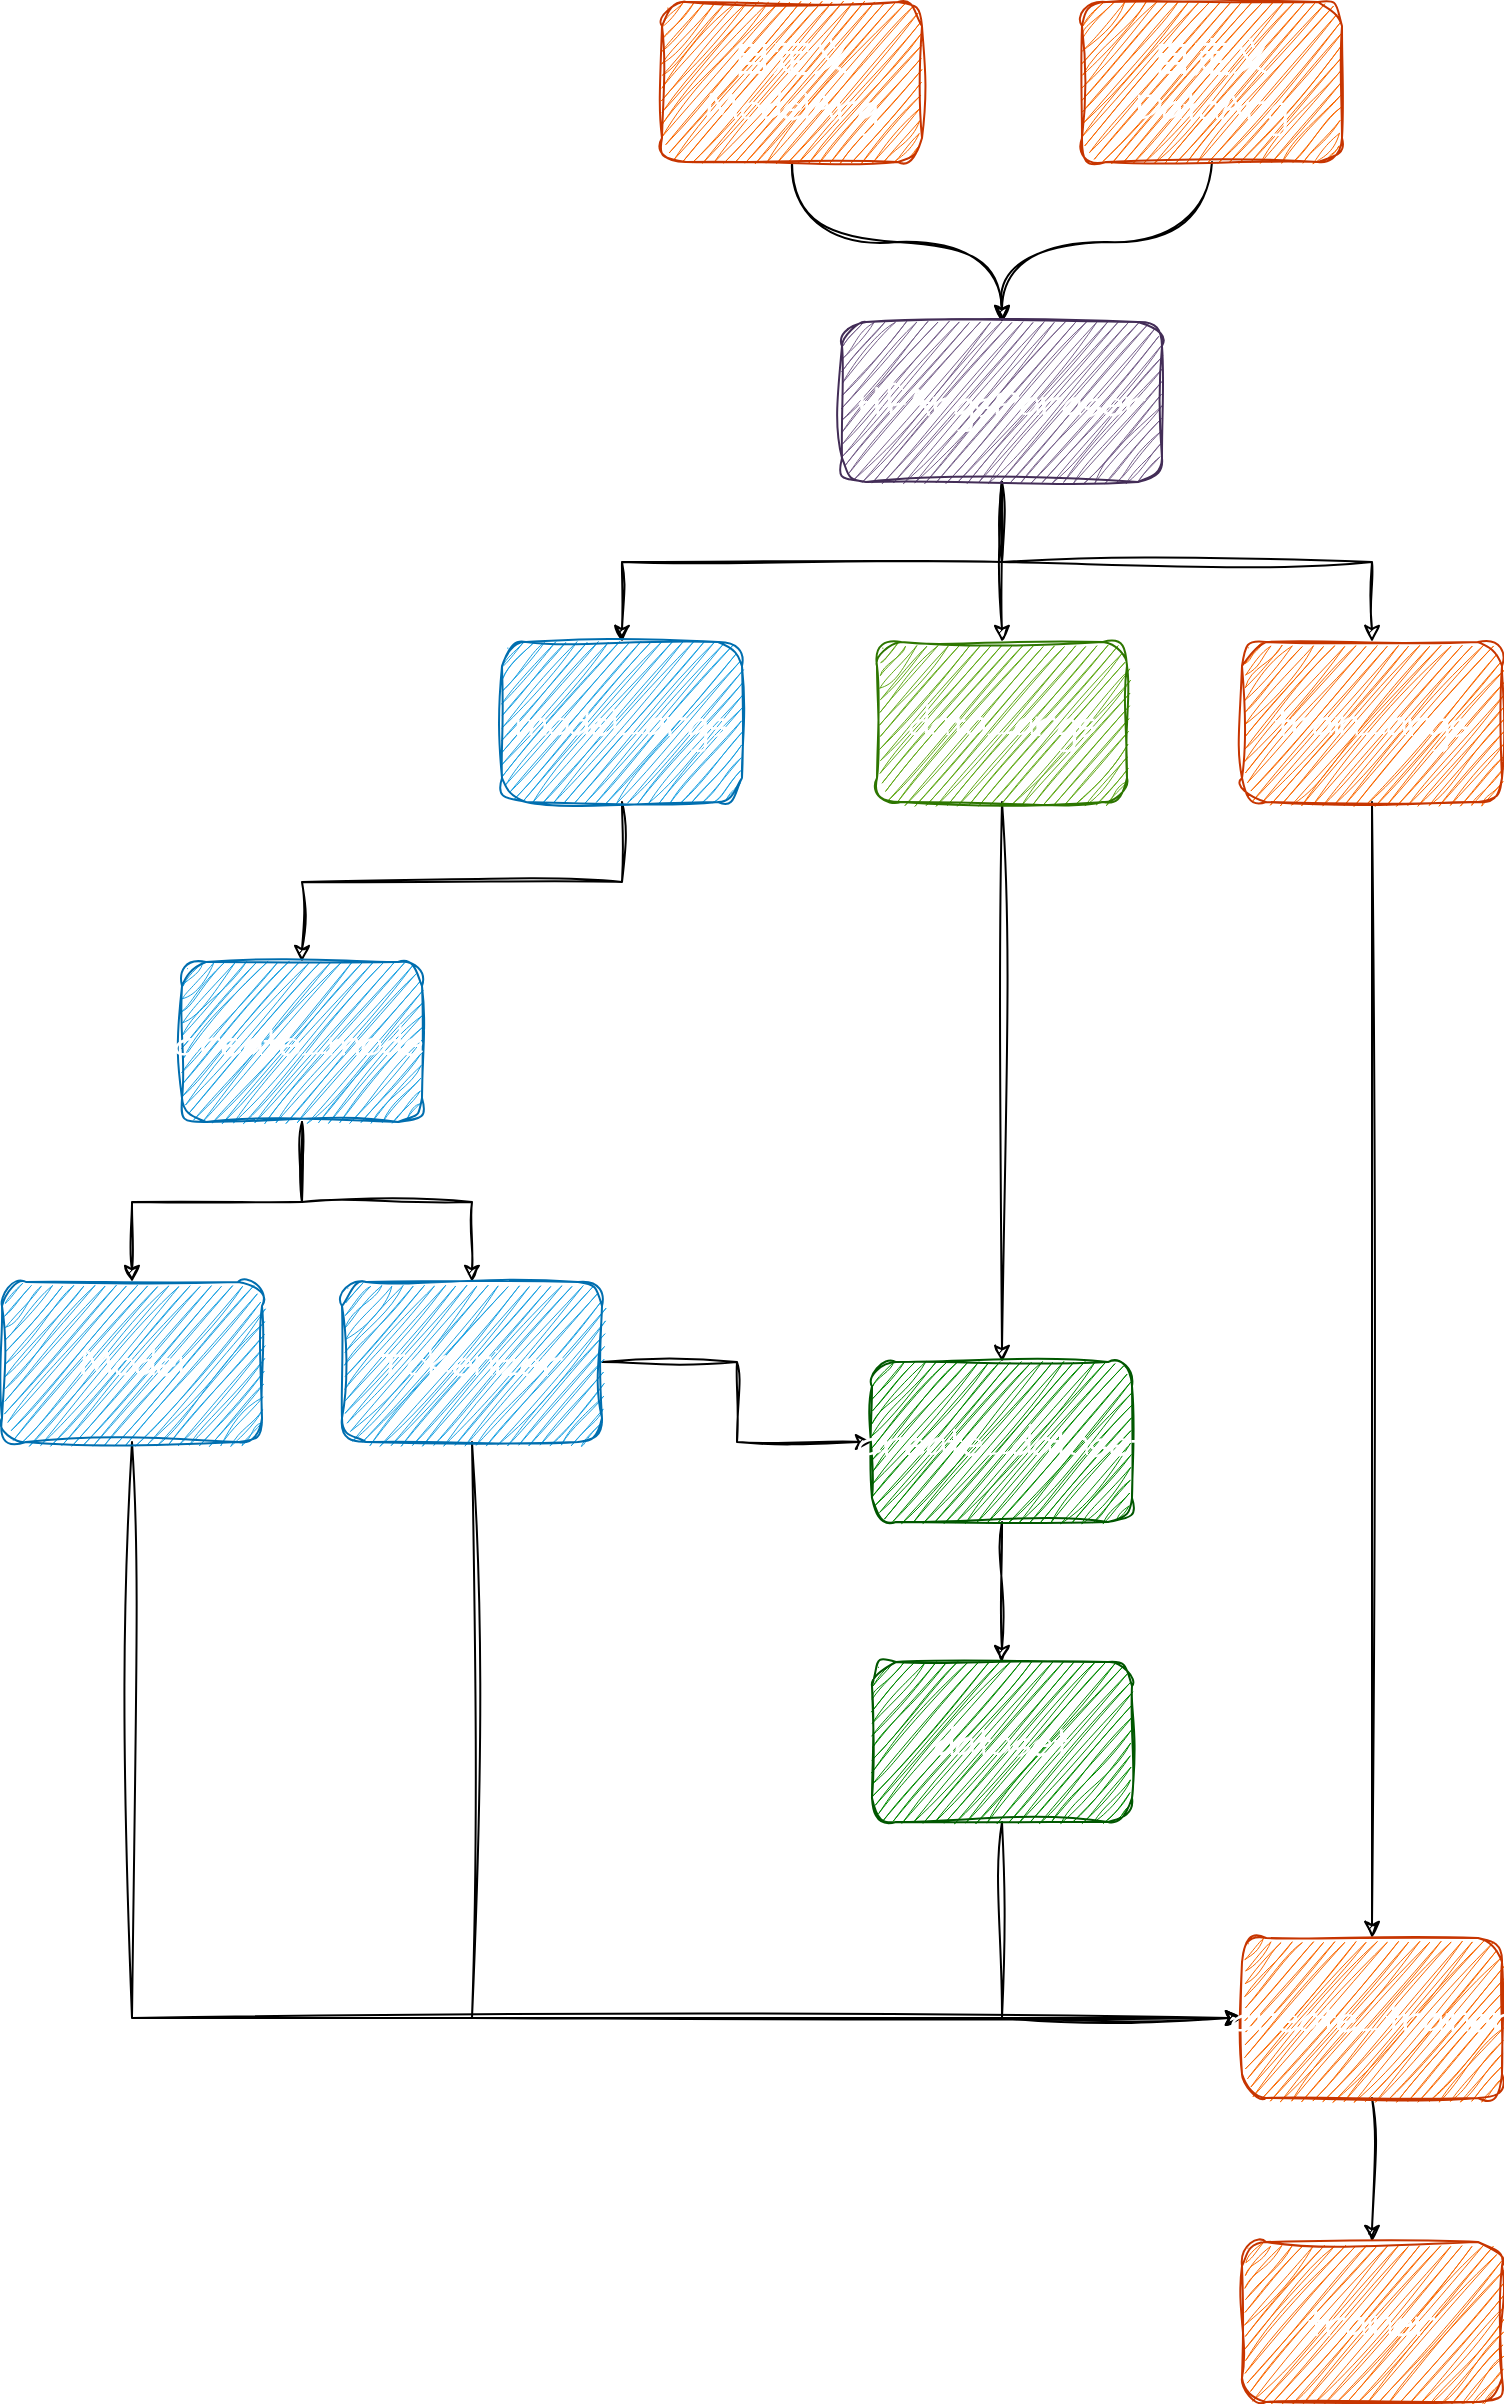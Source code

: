 <mxfile version="21.6.8" type="device">
  <diagram name="第 1 页" id="R8J5Eao7LZHE1DyDqoTT">
    <mxGraphModel dx="705" dy="778" grid="1" gridSize="10" guides="1" tooltips="1" connect="1" arrows="1" fold="1" page="1" pageScale="1" pageWidth="1654" pageHeight="2336" math="0" shadow="0">
      <root>
        <mxCell id="0" />
        <mxCell id="1" parent="0" />
        <mxCell id="JVfQiV18XyBdGDQ0JQJj-5" style="edgeStyle=orthogonalEdgeStyle;rounded=0;sketch=1;hachureGap=4;jiggle=2;curveFitting=1;orthogonalLoop=1;jettySize=auto;html=1;exitX=0.5;exitY=1;exitDx=0;exitDy=0;entryX=0.5;entryY=0;entryDx=0;entryDy=0;fontFamily=Architects Daughter;fontSource=https%3A%2F%2Ffonts.googleapis.com%2Fcss%3Ffamily%3DArchitects%2BDaughter;fontSize=16;curved=1;" edge="1" parent="1" source="JVfQiV18XyBdGDQ0JQJj-1" target="JVfQiV18XyBdGDQ0JQJj-3">
          <mxGeometry relative="1" as="geometry" />
        </mxCell>
        <mxCell id="JVfQiV18XyBdGDQ0JQJj-1" value="自定义ModelArg" style="rounded=1;whiteSpace=wrap;html=1;sketch=1;hachureGap=4;jiggle=2;curveFitting=1;fontFamily=Architects Daughter;fontSource=https%3A%2F%2Ffonts.googleapis.com%2Fcss%3Ffamily%3DArchitects%2BDaughter;fontSize=20;fillColor=#fa6800;fontColor=#FFFFFF;strokeColor=#C73500;" vertex="1" parent="1">
          <mxGeometry x="960" y="200" width="130" height="80" as="geometry" />
        </mxCell>
        <mxCell id="JVfQiV18XyBdGDQ0JQJj-6" style="edgeStyle=orthogonalEdgeStyle;rounded=0;sketch=1;hachureGap=4;jiggle=2;curveFitting=1;orthogonalLoop=1;jettySize=auto;html=1;exitX=0.5;exitY=1;exitDx=0;exitDy=0;entryX=0.5;entryY=0;entryDx=0;entryDy=0;fontFamily=Architects Daughter;fontSource=https%3A%2F%2Ffonts.googleapis.com%2Fcss%3Ffamily%3DArchitects%2BDaughter;fontSize=16;curved=1;" edge="1" parent="1" source="JVfQiV18XyBdGDQ0JQJj-2" target="JVfQiV18XyBdGDQ0JQJj-3">
          <mxGeometry relative="1" as="geometry" />
        </mxCell>
        <mxCell id="JVfQiV18XyBdGDQ0JQJj-2" value="自定义DataArg" style="rounded=1;whiteSpace=wrap;html=1;sketch=1;hachureGap=4;jiggle=2;curveFitting=1;fontFamily=Architects Daughter;fontSource=https%3A%2F%2Ffonts.googleapis.com%2Fcss%3Ffamily%3DArchitects%2BDaughter;fontSize=20;fillColor=#fa6800;fontColor=#FFFFFF;strokeColor=#C73500;" vertex="1" parent="1">
          <mxGeometry x="1170" y="200" width="130" height="80" as="geometry" />
        </mxCell>
        <mxCell id="JVfQiV18XyBdGDQ0JQJj-10" style="edgeStyle=orthogonalEdgeStyle;rounded=0;sketch=1;hachureGap=4;jiggle=2;curveFitting=1;orthogonalLoop=1;jettySize=auto;html=1;exitX=0.5;exitY=1;exitDx=0;exitDy=0;entryX=0.5;entryY=0;entryDx=0;entryDy=0;fontFamily=Architects Daughter;fontSource=https%3A%2F%2Ffonts.googleapis.com%2Fcss%3Ffamily%3DArchitects%2BDaughter;fontSize=16;" edge="1" parent="1" source="JVfQiV18XyBdGDQ0JQJj-3" target="JVfQiV18XyBdGDQ0JQJj-7">
          <mxGeometry relative="1" as="geometry" />
        </mxCell>
        <mxCell id="JVfQiV18XyBdGDQ0JQJj-11" style="edgeStyle=orthogonalEdgeStyle;rounded=0;sketch=1;hachureGap=4;jiggle=2;curveFitting=1;orthogonalLoop=1;jettySize=auto;html=1;exitX=0.5;exitY=1;exitDx=0;exitDy=0;fontFamily=Architects Daughter;fontSource=https%3A%2F%2Ffonts.googleapis.com%2Fcss%3Ffamily%3DArchitects%2BDaughter;fontSize=16;" edge="1" parent="1" source="JVfQiV18XyBdGDQ0JQJj-3" target="JVfQiV18XyBdGDQ0JQJj-8">
          <mxGeometry relative="1" as="geometry" />
        </mxCell>
        <mxCell id="JVfQiV18XyBdGDQ0JQJj-12" style="edgeStyle=orthogonalEdgeStyle;rounded=0;sketch=1;hachureGap=4;jiggle=2;curveFitting=1;orthogonalLoop=1;jettySize=auto;html=1;exitX=0.5;exitY=1;exitDx=0;exitDy=0;fontFamily=Architects Daughter;fontSource=https%3A%2F%2Ffonts.googleapis.com%2Fcss%3Ffamily%3DArchitects%2BDaughter;fontSize=16;" edge="1" parent="1" source="JVfQiV18XyBdGDQ0JQJj-3" target="JVfQiV18XyBdGDQ0JQJj-9">
          <mxGeometry relative="1" as="geometry" />
        </mxCell>
        <mxCell id="JVfQiV18XyBdGDQ0JQJj-3" value="HfArgsParaser" style="rounded=1;whiteSpace=wrap;html=1;sketch=1;hachureGap=4;jiggle=2;curveFitting=1;fontFamily=Architects Daughter;fontSource=https%3A%2F%2Ffonts.googleapis.com%2Fcss%3Ffamily%3DArchitects%2BDaughter;fontSize=20;fillColor=#76608a;fontColor=#ffffff;strokeColor=#432D57;" vertex="1" parent="1">
          <mxGeometry x="1050" y="360" width="160" height="80" as="geometry" />
        </mxCell>
        <mxCell id="JVfQiV18XyBdGDQ0JQJj-17" style="edgeStyle=orthogonalEdgeStyle;rounded=0;sketch=1;hachureGap=4;jiggle=2;curveFitting=1;orthogonalLoop=1;jettySize=auto;html=1;exitX=0.5;exitY=1;exitDx=0;exitDy=0;entryX=0.5;entryY=0;entryDx=0;entryDy=0;fontFamily=Architects Daughter;fontSource=https%3A%2F%2Ffonts.googleapis.com%2Fcss%3Ffamily%3DArchitects%2BDaughter;fontSize=16;" edge="1" parent="1" source="JVfQiV18XyBdGDQ0JQJj-7" target="JVfQiV18XyBdGDQ0JQJj-14">
          <mxGeometry relative="1" as="geometry" />
        </mxCell>
        <mxCell id="JVfQiV18XyBdGDQ0JQJj-7" value="model_args" style="rounded=1;whiteSpace=wrap;html=1;sketch=1;hachureGap=4;jiggle=2;curveFitting=1;fontFamily=Architects Daughter;fontSource=https%3A%2F%2Ffonts.googleapis.com%2Fcss%3Ffamily%3DArchitects%2BDaughter;fontSize=20;fillColor=#1ba1e2;strokeColor=#006EAF;fontColor=#ffffff;" vertex="1" parent="1">
          <mxGeometry x="880" y="520" width="120" height="80" as="geometry" />
        </mxCell>
        <mxCell id="JVfQiV18XyBdGDQ0JQJj-21" style="edgeStyle=orthogonalEdgeStyle;rounded=0;sketch=1;hachureGap=4;jiggle=2;curveFitting=1;orthogonalLoop=1;jettySize=auto;html=1;exitX=0.5;exitY=1;exitDx=0;exitDy=0;fontFamily=Architects Daughter;fontSource=https%3A%2F%2Ffonts.googleapis.com%2Fcss%3Ffamily%3DArchitects%2BDaughter;fontSize=16;" edge="1" parent="1" source="JVfQiV18XyBdGDQ0JQJj-8" target="JVfQiV18XyBdGDQ0JQJj-20">
          <mxGeometry relative="1" as="geometry" />
        </mxCell>
        <mxCell id="JVfQiV18XyBdGDQ0JQJj-8" value="data_args" style="rounded=1;whiteSpace=wrap;html=1;sketch=1;hachureGap=4;jiggle=2;curveFitting=1;fontFamily=Architects Daughter;fontSource=https%3A%2F%2Ffonts.googleapis.com%2Fcss%3Ffamily%3DArchitects%2BDaughter;fontSize=20;fillColor=#60a917;fontColor=#ffffff;strokeColor=#2D7600;" vertex="1" parent="1">
          <mxGeometry x="1067.5" y="520" width="125" height="80" as="geometry" />
        </mxCell>
        <mxCell id="JVfQiV18XyBdGDQ0JQJj-25" style="edgeStyle=orthogonalEdgeStyle;rounded=0;sketch=1;hachureGap=4;jiggle=2;curveFitting=1;orthogonalLoop=1;jettySize=auto;html=1;exitX=0.5;exitY=1;exitDx=0;exitDy=0;fontFamily=Architects Daughter;fontSource=https%3A%2F%2Ffonts.googleapis.com%2Fcss%3Ffamily%3DArchitects%2BDaughter;fontSize=16;" edge="1" parent="1" source="JVfQiV18XyBdGDQ0JQJj-9" target="JVfQiV18XyBdGDQ0JQJj-24">
          <mxGeometry relative="1" as="geometry" />
        </mxCell>
        <mxCell id="JVfQiV18XyBdGDQ0JQJj-9" value="train_args" style="rounded=1;whiteSpace=wrap;html=1;sketch=1;hachureGap=4;jiggle=2;curveFitting=1;fontFamily=Architects Daughter;fontSource=https%3A%2F%2Ffonts.googleapis.com%2Fcss%3Ffamily%3DArchitects%2BDaughter;fontSize=20;fillColor=#fa6800;fontColor=#FFFFFF;strokeColor=#C73500;" vertex="1" parent="1">
          <mxGeometry x="1250" y="520" width="130" height="80" as="geometry" />
        </mxCell>
        <mxCell id="JVfQiV18XyBdGDQ0JQJj-18" style="edgeStyle=orthogonalEdgeStyle;rounded=0;sketch=1;hachureGap=4;jiggle=2;curveFitting=1;orthogonalLoop=1;jettySize=auto;html=1;exitX=0.5;exitY=1;exitDx=0;exitDy=0;fontFamily=Architects Daughter;fontSource=https%3A%2F%2Ffonts.googleapis.com%2Fcss%3Ffamily%3DArchitects%2BDaughter;fontSize=16;" edge="1" parent="1" source="JVfQiV18XyBdGDQ0JQJj-14" target="JVfQiV18XyBdGDQ0JQJj-15">
          <mxGeometry relative="1" as="geometry" />
        </mxCell>
        <mxCell id="JVfQiV18XyBdGDQ0JQJj-19" style="edgeStyle=orthogonalEdgeStyle;rounded=0;sketch=1;hachureGap=4;jiggle=2;curveFitting=1;orthogonalLoop=1;jettySize=auto;html=1;exitX=0.5;exitY=1;exitDx=0;exitDy=0;fontFamily=Architects Daughter;fontSource=https%3A%2F%2Ffonts.googleapis.com%2Fcss%3Ffamily%3DArchitects%2BDaughter;fontSize=16;" edge="1" parent="1" source="JVfQiV18XyBdGDQ0JQJj-14" target="JVfQiV18XyBdGDQ0JQJj-16">
          <mxGeometry relative="1" as="geometry" />
        </mxCell>
        <mxCell id="JVfQiV18XyBdGDQ0JQJj-14" value="create_model" style="rounded=1;whiteSpace=wrap;html=1;sketch=1;hachureGap=4;jiggle=2;curveFitting=1;fontFamily=Architects Daughter;fontSource=https%3A%2F%2Ffonts.googleapis.com%2Fcss%3Ffamily%3DArchitects%2BDaughter;fontSize=20;fillColor=#1ba1e2;strokeColor=#006EAF;fontColor=#ffffff;" vertex="1" parent="1">
          <mxGeometry x="720" y="680" width="120" height="80" as="geometry" />
        </mxCell>
        <mxCell id="JVfQiV18XyBdGDQ0JQJj-36" style="edgeStyle=orthogonalEdgeStyle;rounded=0;sketch=1;hachureGap=4;jiggle=2;curveFitting=1;orthogonalLoop=1;jettySize=auto;html=1;exitX=0.5;exitY=1;exitDx=0;exitDy=0;entryX=0;entryY=0.5;entryDx=0;entryDy=0;fontFamily=Architects Daughter;fontSource=https%3A%2F%2Ffonts.googleapis.com%2Fcss%3Ffamily%3DArchitects%2BDaughter;fontSize=16;" edge="1" parent="1" source="JVfQiV18XyBdGDQ0JQJj-15" target="JVfQiV18XyBdGDQ0JQJj-24">
          <mxGeometry relative="1" as="geometry" />
        </mxCell>
        <mxCell id="JVfQiV18XyBdGDQ0JQJj-15" value="Model" style="rounded=1;whiteSpace=wrap;html=1;sketch=1;hachureGap=4;jiggle=2;curveFitting=1;fontFamily=Architects Daughter;fontSource=https%3A%2F%2Ffonts.googleapis.com%2Fcss%3Ffamily%3DArchitects%2BDaughter;fontSize=20;fillColor=#1ba1e2;strokeColor=#006EAF;fontColor=#ffffff;" vertex="1" parent="1">
          <mxGeometry x="630" y="840" width="130" height="80" as="geometry" />
        </mxCell>
        <mxCell id="JVfQiV18XyBdGDQ0JQJj-35" style="edgeStyle=orthogonalEdgeStyle;rounded=0;sketch=1;hachureGap=4;jiggle=2;curveFitting=1;orthogonalLoop=1;jettySize=auto;html=1;exitX=0.5;exitY=1;exitDx=0;exitDy=0;entryX=0;entryY=0.5;entryDx=0;entryDy=0;fontFamily=Architects Daughter;fontSource=https%3A%2F%2Ffonts.googleapis.com%2Fcss%3Ffamily%3DArchitects%2BDaughter;fontSize=16;" edge="1" parent="1" source="JVfQiV18XyBdGDQ0JQJj-16" target="JVfQiV18XyBdGDQ0JQJj-24">
          <mxGeometry relative="1" as="geometry" />
        </mxCell>
        <mxCell id="JVfQiV18XyBdGDQ0JQJj-38" style="edgeStyle=orthogonalEdgeStyle;rounded=0;sketch=1;hachureGap=4;jiggle=2;curveFitting=1;orthogonalLoop=1;jettySize=auto;html=1;exitX=1;exitY=0.5;exitDx=0;exitDy=0;fontFamily=Architects Daughter;fontSource=https%3A%2F%2Ffonts.googleapis.com%2Fcss%3Ffamily%3DArchitects%2BDaughter;fontSize=16;" edge="1" parent="1" source="JVfQiV18XyBdGDQ0JQJj-16" target="JVfQiV18XyBdGDQ0JQJj-20">
          <mxGeometry relative="1" as="geometry" />
        </mxCell>
        <mxCell id="JVfQiV18XyBdGDQ0JQJj-16" value="Tokenizer" style="rounded=1;whiteSpace=wrap;html=1;sketch=1;hachureGap=4;jiggle=2;curveFitting=1;fontFamily=Architects Daughter;fontSource=https%3A%2F%2Ffonts.googleapis.com%2Fcss%3Ffamily%3DArchitects%2BDaughter;fontSize=20;fillColor=#1ba1e2;strokeColor=#006EAF;fontColor=#ffffff;" vertex="1" parent="1">
          <mxGeometry x="800" y="840" width="130" height="80" as="geometry" />
        </mxCell>
        <mxCell id="JVfQiV18XyBdGDQ0JQJj-23" style="edgeStyle=orthogonalEdgeStyle;rounded=0;sketch=1;hachureGap=4;jiggle=2;curveFitting=1;orthogonalLoop=1;jettySize=auto;html=1;exitX=0.5;exitY=1;exitDx=0;exitDy=0;fontFamily=Architects Daughter;fontSource=https%3A%2F%2Ffonts.googleapis.com%2Fcss%3Ffamily%3DArchitects%2BDaughter;fontSize=16;" edge="1" parent="1" source="JVfQiV18XyBdGDQ0JQJj-20" target="JVfQiV18XyBdGDQ0JQJj-22">
          <mxGeometry relative="1" as="geometry" />
        </mxCell>
        <mxCell id="JVfQiV18XyBdGDQ0JQJj-20" value="create_dataset" style="rounded=1;whiteSpace=wrap;html=1;sketch=1;hachureGap=4;jiggle=2;curveFitting=1;fontFamily=Architects Daughter;fontSource=https%3A%2F%2Ffonts.googleapis.com%2Fcss%3Ffamily%3DArchitects%2BDaughter;fontSize=20;fillColor=#008a00;fontColor=#ffffff;strokeColor=#005700;" vertex="1" parent="1">
          <mxGeometry x="1065" y="880" width="130" height="80" as="geometry" />
        </mxCell>
        <mxCell id="JVfQiV18XyBdGDQ0JQJj-37" style="edgeStyle=orthogonalEdgeStyle;rounded=0;sketch=1;hachureGap=4;jiggle=2;curveFitting=1;orthogonalLoop=1;jettySize=auto;html=1;exitX=0.5;exitY=1;exitDx=0;exitDy=0;entryX=0;entryY=0.5;entryDx=0;entryDy=0;fontFamily=Architects Daughter;fontSource=https%3A%2F%2Ffonts.googleapis.com%2Fcss%3Ffamily%3DArchitects%2BDaughter;fontSize=16;" edge="1" parent="1" source="JVfQiV18XyBdGDQ0JQJj-22" target="JVfQiV18XyBdGDQ0JQJj-24">
          <mxGeometry relative="1" as="geometry" />
        </mxCell>
        <mxCell id="JVfQiV18XyBdGDQ0JQJj-22" value="dataset" style="rounded=1;whiteSpace=wrap;html=1;sketch=1;hachureGap=4;jiggle=2;curveFitting=1;fontFamily=Architects Daughter;fontSource=https%3A%2F%2Ffonts.googleapis.com%2Fcss%3Ffamily%3DArchitects%2BDaughter;fontSize=20;fillColor=#008a00;fontColor=#ffffff;strokeColor=#005700;" vertex="1" parent="1">
          <mxGeometry x="1065" y="1030" width="130" height="80" as="geometry" />
        </mxCell>
        <mxCell id="JVfQiV18XyBdGDQ0JQJj-27" style="edgeStyle=orthogonalEdgeStyle;rounded=0;sketch=1;hachureGap=4;jiggle=2;curveFitting=1;orthogonalLoop=1;jettySize=auto;html=1;exitX=0.5;exitY=1;exitDx=0;exitDy=0;fontFamily=Architects Daughter;fontSource=https%3A%2F%2Ffonts.googleapis.com%2Fcss%3Ffamily%3DArchitects%2BDaughter;fontSize=16;" edge="1" parent="1" source="JVfQiV18XyBdGDQ0JQJj-24" target="JVfQiV18XyBdGDQ0JQJj-26">
          <mxGeometry relative="1" as="geometry" />
        </mxCell>
        <mxCell id="JVfQiV18XyBdGDQ0JQJj-24" value="create_trainer" style="rounded=1;whiteSpace=wrap;html=1;sketch=1;hachureGap=4;jiggle=2;curveFitting=1;fontFamily=Architects Daughter;fontSource=https%3A%2F%2Ffonts.googleapis.com%2Fcss%3Ffamily%3DArchitects%2BDaughter;fontSize=20;fillColor=#fa6800;fontColor=#FFFFFF;strokeColor=#C73500;" vertex="1" parent="1">
          <mxGeometry x="1250" y="1168" width="130" height="80" as="geometry" />
        </mxCell>
        <mxCell id="JVfQiV18XyBdGDQ0JQJj-26" value="trainer" style="rounded=1;whiteSpace=wrap;html=1;sketch=1;hachureGap=4;jiggle=2;curveFitting=1;fontFamily=Architects Daughter;fontSource=https%3A%2F%2Ffonts.googleapis.com%2Fcss%3Ffamily%3DArchitects%2BDaughter;fontSize=20;fillColor=#fa6800;fontColor=#FFFFFF;strokeColor=#C73500;" vertex="1" parent="1">
          <mxGeometry x="1250" y="1320" width="130" height="80" as="geometry" />
        </mxCell>
      </root>
    </mxGraphModel>
  </diagram>
</mxfile>
